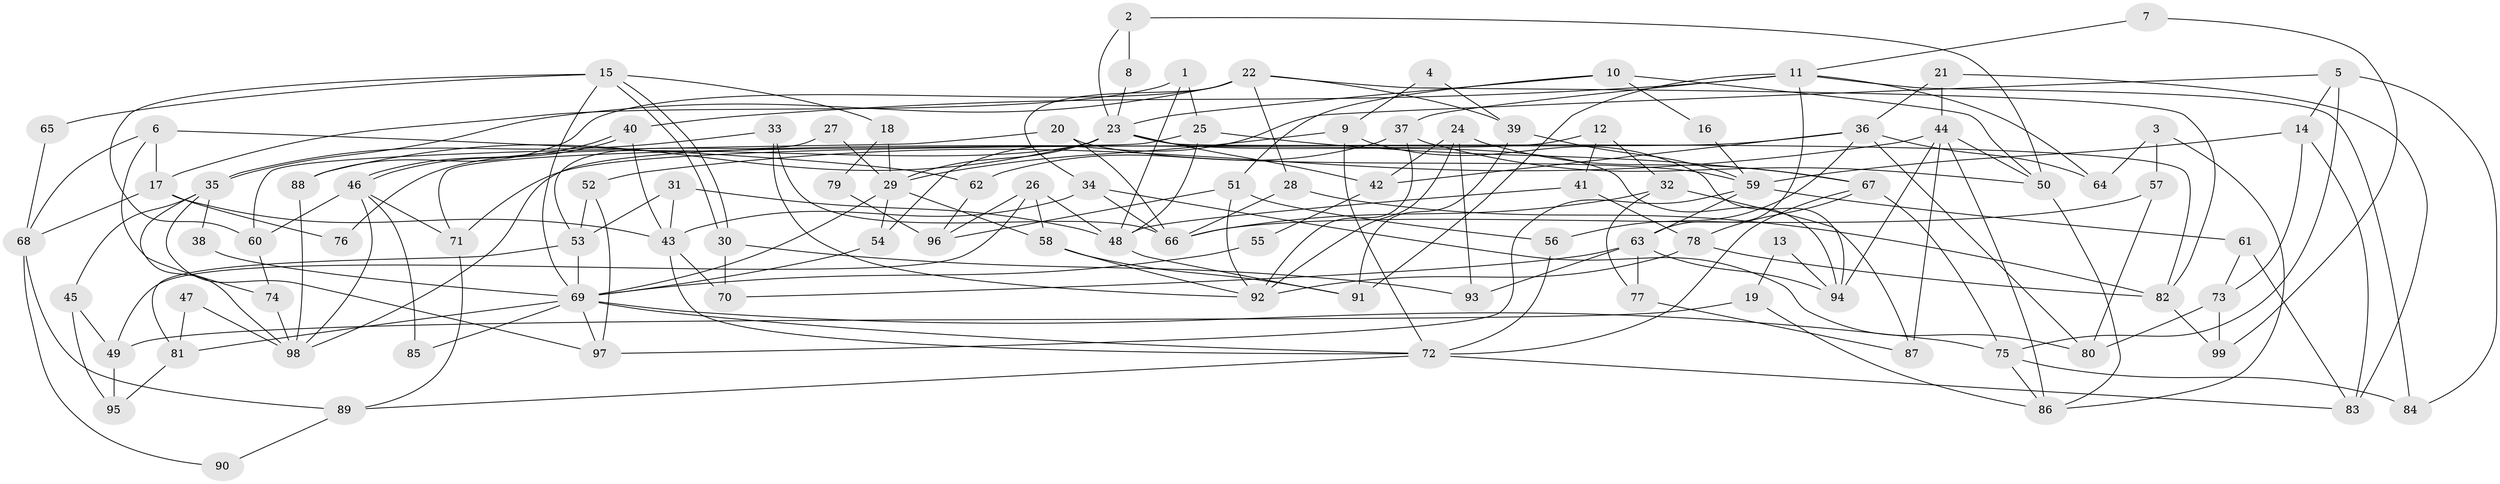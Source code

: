 // Generated by graph-tools (version 1.1) at 2025/50/03/09/25 03:50:10]
// undirected, 99 vertices, 198 edges
graph export_dot {
graph [start="1"]
  node [color=gray90,style=filled];
  1;
  2;
  3;
  4;
  5;
  6;
  7;
  8;
  9;
  10;
  11;
  12;
  13;
  14;
  15;
  16;
  17;
  18;
  19;
  20;
  21;
  22;
  23;
  24;
  25;
  26;
  27;
  28;
  29;
  30;
  31;
  32;
  33;
  34;
  35;
  36;
  37;
  38;
  39;
  40;
  41;
  42;
  43;
  44;
  45;
  46;
  47;
  48;
  49;
  50;
  51;
  52;
  53;
  54;
  55;
  56;
  57;
  58;
  59;
  60;
  61;
  62;
  63;
  64;
  65;
  66;
  67;
  68;
  69;
  70;
  71;
  72;
  73;
  74;
  75;
  76;
  77;
  78;
  79;
  80;
  81;
  82;
  83;
  84;
  85;
  86;
  87;
  88;
  89;
  90;
  91;
  92;
  93;
  94;
  95;
  96;
  97;
  98;
  99;
  1 -- 48;
  1 -- 25;
  1 -- 17;
  2 -- 23;
  2 -- 50;
  2 -- 8;
  3 -- 64;
  3 -- 86;
  3 -- 57;
  4 -- 9;
  4 -- 39;
  5 -- 75;
  5 -- 14;
  5 -- 54;
  5 -- 84;
  6 -- 17;
  6 -- 74;
  6 -- 62;
  6 -- 68;
  7 -- 11;
  7 -- 99;
  8 -- 23;
  9 -- 72;
  9 -- 29;
  9 -- 94;
  10 -- 23;
  10 -- 50;
  10 -- 16;
  10 -- 51;
  11 -- 63;
  11 -- 40;
  11 -- 37;
  11 -- 64;
  11 -- 84;
  11 -- 91;
  12 -- 32;
  12 -- 41;
  12 -- 98;
  13 -- 19;
  13 -- 94;
  14 -- 83;
  14 -- 59;
  14 -- 73;
  15 -- 30;
  15 -- 30;
  15 -- 69;
  15 -- 18;
  15 -- 60;
  15 -- 65;
  16 -- 59;
  17 -- 43;
  17 -- 68;
  17 -- 76;
  18 -- 29;
  18 -- 79;
  19 -- 86;
  19 -- 49;
  20 -- 66;
  20 -- 60;
  20 -- 59;
  21 -- 44;
  21 -- 36;
  21 -- 83;
  22 -- 35;
  22 -- 39;
  22 -- 28;
  22 -- 34;
  22 -- 82;
  22 -- 88;
  23 -- 42;
  23 -- 88;
  23 -- 29;
  23 -- 76;
  23 -- 82;
  23 -- 94;
  24 -- 92;
  24 -- 93;
  24 -- 42;
  24 -- 67;
  25 -- 48;
  25 -- 67;
  25 -- 71;
  26 -- 48;
  26 -- 58;
  26 -- 49;
  26 -- 96;
  27 -- 53;
  27 -- 29;
  28 -- 82;
  28 -- 66;
  29 -- 54;
  29 -- 58;
  29 -- 69;
  30 -- 70;
  30 -- 93;
  31 -- 53;
  31 -- 43;
  31 -- 48;
  32 -- 66;
  32 -- 77;
  32 -- 87;
  33 -- 66;
  33 -- 92;
  33 -- 35;
  34 -- 66;
  34 -- 43;
  34 -- 80;
  35 -- 98;
  35 -- 38;
  35 -- 45;
  35 -- 97;
  36 -- 80;
  36 -- 71;
  36 -- 42;
  36 -- 56;
  36 -- 64;
  37 -- 62;
  37 -- 50;
  37 -- 92;
  38 -- 69;
  39 -- 59;
  39 -- 91;
  40 -- 43;
  40 -- 46;
  40 -- 46;
  41 -- 48;
  41 -- 78;
  42 -- 55;
  43 -- 72;
  43 -- 70;
  44 -- 50;
  44 -- 94;
  44 -- 52;
  44 -- 86;
  44 -- 87;
  45 -- 95;
  45 -- 49;
  46 -- 71;
  46 -- 60;
  46 -- 85;
  46 -- 98;
  47 -- 98;
  47 -- 81;
  48 -- 91;
  49 -- 95;
  50 -- 86;
  51 -- 56;
  51 -- 92;
  51 -- 96;
  52 -- 97;
  52 -- 53;
  53 -- 69;
  53 -- 81;
  54 -- 69;
  55 -- 69;
  56 -- 72;
  57 -- 80;
  57 -- 66;
  58 -- 92;
  58 -- 91;
  59 -- 97;
  59 -- 61;
  59 -- 63;
  60 -- 74;
  61 -- 83;
  61 -- 73;
  62 -- 96;
  63 -- 94;
  63 -- 70;
  63 -- 77;
  63 -- 93;
  65 -- 68;
  67 -- 78;
  67 -- 72;
  67 -- 75;
  68 -- 89;
  68 -- 90;
  69 -- 75;
  69 -- 72;
  69 -- 81;
  69 -- 85;
  69 -- 97;
  71 -- 89;
  72 -- 83;
  72 -- 89;
  73 -- 80;
  73 -- 99;
  74 -- 98;
  75 -- 84;
  75 -- 86;
  77 -- 87;
  78 -- 82;
  78 -- 92;
  79 -- 96;
  81 -- 95;
  82 -- 99;
  88 -- 98;
  89 -- 90;
}
